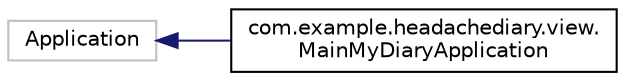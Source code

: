 digraph "Graphical Class Hierarchy"
{
 // LATEX_PDF_SIZE
  edge [fontname="Helvetica",fontsize="10",labelfontname="Helvetica",labelfontsize="10"];
  node [fontname="Helvetica",fontsize="10",shape=record];
  rankdir="LR";
  Node0 [label="Application",height=0.2,width=0.4,color="grey75", fillcolor="white", style="filled",tooltip=" "];
  Node0 -> Node1 [dir="back",color="midnightblue",fontsize="10",style="solid",fontname="Helvetica"];
  Node1 [label="com.example.headachediary.view.\lMainMyDiaryApplication",height=0.2,width=0.4,color="black", fillcolor="white", style="filled",URL="$classcom_1_1example_1_1headachediary_1_1view_1_1_main_my_diary_application.html",tooltip=" "];
}
